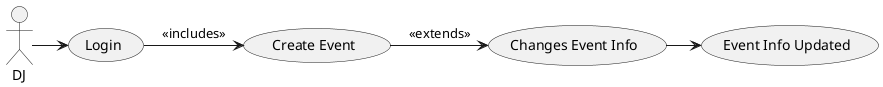@startuml
:DJ: as DJ
(Login) as L
(Create Event) as CREATE
(Changes Event Info) as CHANGE
(Event Info Updated) as UPDATED

DJ -> L
L -> CREATE: <<includes>>
CREATE -> CHANGE: <<extends>>
CHANGE -> UPDATED

@enduml